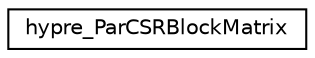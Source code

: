 digraph "Graphical Class Hierarchy"
{
 // LATEX_PDF_SIZE
  edge [fontname="Helvetica",fontsize="10",labelfontname="Helvetica",labelfontsize="10"];
  node [fontname="Helvetica",fontsize="10",shape=record];
  rankdir="LR";
  Node0 [label="hypre_ParCSRBlockMatrix",height=0.2,width=0.4,color="black", fillcolor="white", style="filled",URL="$structhypre___par_c_s_r_block_matrix.html",tooltip=" "];
}
